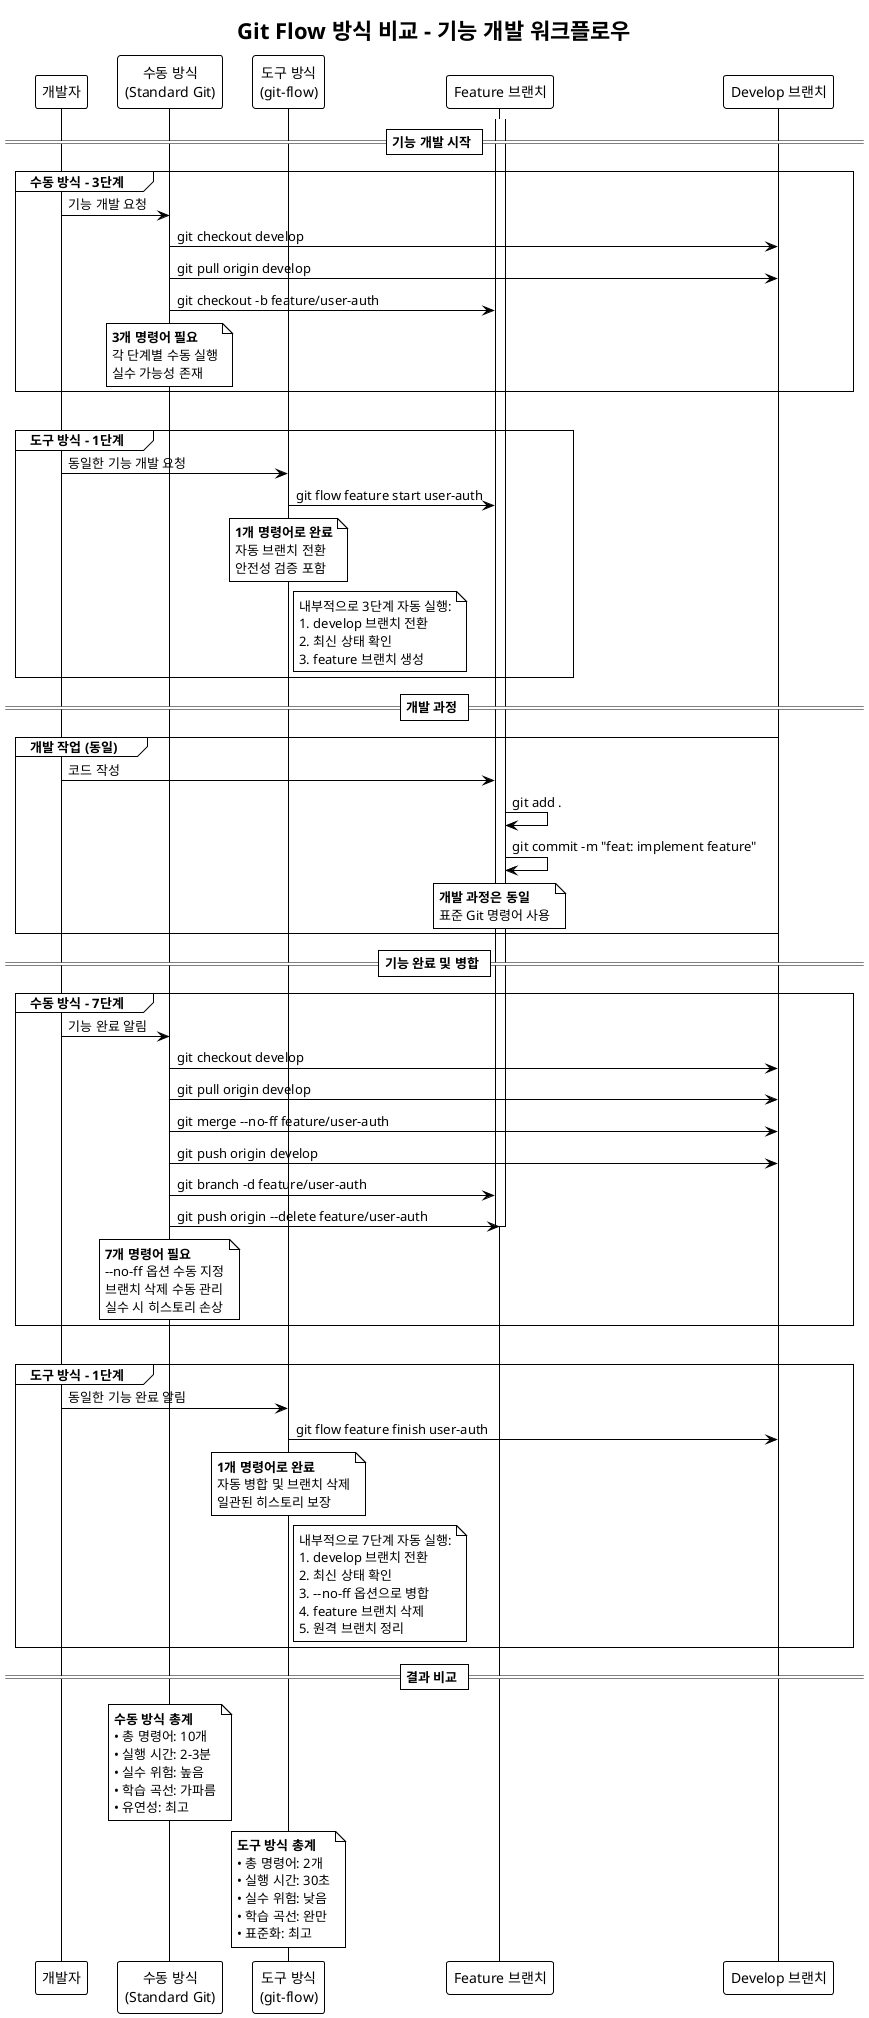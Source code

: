 @startuml GitFlowComparison
!theme plain

participant "개발자" as Dev
participant "수동 방식\n(Standard Git)" as Manual
participant "도구 방식\n(git-flow)" as Tool
participant "Feature 브랜치" as Feature
participant "Develop 브랜치" as Develop

title Git Flow 방식 비교 - 기능 개발 워크플로우

== 기능 개발 시작 ==

group 수동 방식 - 3단계
    Dev -> Manual: 기능 개발 요청
    Manual -> Develop: git checkout develop
    Manual -> Develop: git pull origin develop
    Manual -> Feature: git checkout -b feature/user-auth
    Note over Manual: **3개 명령어 필요**\n각 단계별 수동 실행\n실수 가능성 존재
end

|||

group 도구 방식 - 1단계
    Dev -> Tool: 동일한 기능 개발 요청
    Tool -> Feature: git flow feature start user-auth
    Note over Tool: **1개 명령어로 완료**\n자동 브랜치 전환\n안전성 검증 포함
    Note right of Tool: 내부적으로 3단계 자동 실행:\n1. develop 브랜치 전환\n2. 최신 상태 확인\n3. feature 브랜치 생성
end

== 개발 과정 ==

group 개발 작업 (동일)
    activate Feature
    Dev -> Feature: 코드 작성
    Feature -> Feature: git add .
    Feature -> Feature: git commit -m "feat: implement feature"
    Note over Feature: **개발 과정은 동일**\n표준 Git 명령어 사용
end

== 기능 완료 및 병합 ==

group 수동 방식 - 7단계
    Dev -> Manual: 기능 완료 알림
    Manual -> Develop: git checkout develop
    Manual -> Develop: git pull origin develop
    Manual -> Develop: git merge --no-ff feature/user-auth
    Manual -> Develop: git push origin develop
    Manual -> Feature: git branch -d feature/user-auth
    Manual -> Feature: git push origin --delete feature/user-auth
    deactivate Feature
    Note over Manual: **7개 명령어 필요**\n--no-ff 옵션 수동 지정\n브랜치 삭제 수동 관리\n실수 시 히스토리 손상
end

|||

group 도구 방식 - 1단계
    Dev -> Tool: 동일한 기능 완료 알림
    Tool -> Develop: git flow feature finish user-auth
    deactivate Feature
    Note over Tool: **1개 명령어로 완료**\n자동 병합 및 브랜치 삭제\n일관된 히스토리 보장
    Note right of Tool: 내부적으로 7단계 자동 실행:\n1. develop 브랜치 전환\n2. 최신 상태 확인\n3. --no-ff 옵션으로 병합\n4. feature 브랜치 삭제\n5. 원격 브랜치 정리
end

== 결과 비교 ==

Note over Manual: **수동 방식 총계**\n• 총 명령어: 10개\n• 실행 시간: 2-3분\n• 실수 위험: 높음\n• 학습 곡선: 가파름\n• 유연성: 최고
Note over Tool: **도구 방식 총계**\n• 총 명령어: 2개\n• 실행 시간: 30초\n• 실수 위험: 낮음\n• 학습 곡선: 완만\n• 표준화: 최고

@enduml